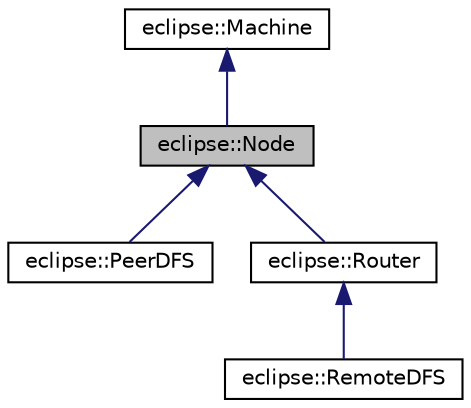 digraph G
{
  edge [fontname="Helvetica",fontsize="10",labelfontname="Helvetica",labelfontsize="10"];
  node [fontname="Helvetica",fontsize="10",shape=record];
  Node1 [label="eclipse::Node",height=0.2,width=0.4,color="black", fillcolor="grey75", style="filled" fontcolor="black"];
  Node2 -> Node1 [dir="back",color="midnightblue",fontsize="10",style="solid",fontname="Helvetica"];
  Node2 [label="eclipse::Machine",height=0.2,width=0.4,color="black", fillcolor="white", style="filled",URL="$classeclipse_1_1Machine.html"];
  Node1 -> Node3 [dir="back",color="midnightblue",fontsize="10",style="solid",fontname="Helvetica"];
  Node3 [label="eclipse::PeerDFS",height=0.2,width=0.4,color="black", fillcolor="white", style="filled",URL="$classeclipse_1_1PeerDFS.html"];
  Node1 -> Node4 [dir="back",color="midnightblue",fontsize="10",style="solid",fontname="Helvetica"];
  Node4 [label="eclipse::Router",height=0.2,width=0.4,color="black", fillcolor="white", style="filled",URL="$classeclipse_1_1Router.html"];
  Node4 -> Node5 [dir="back",color="midnightblue",fontsize="10",style="solid",fontname="Helvetica"];
  Node5 [label="eclipse::RemoteDFS",height=0.2,width=0.4,color="black", fillcolor="white", style="filled",URL="$classeclipse_1_1RemoteDFS.html"];
}
